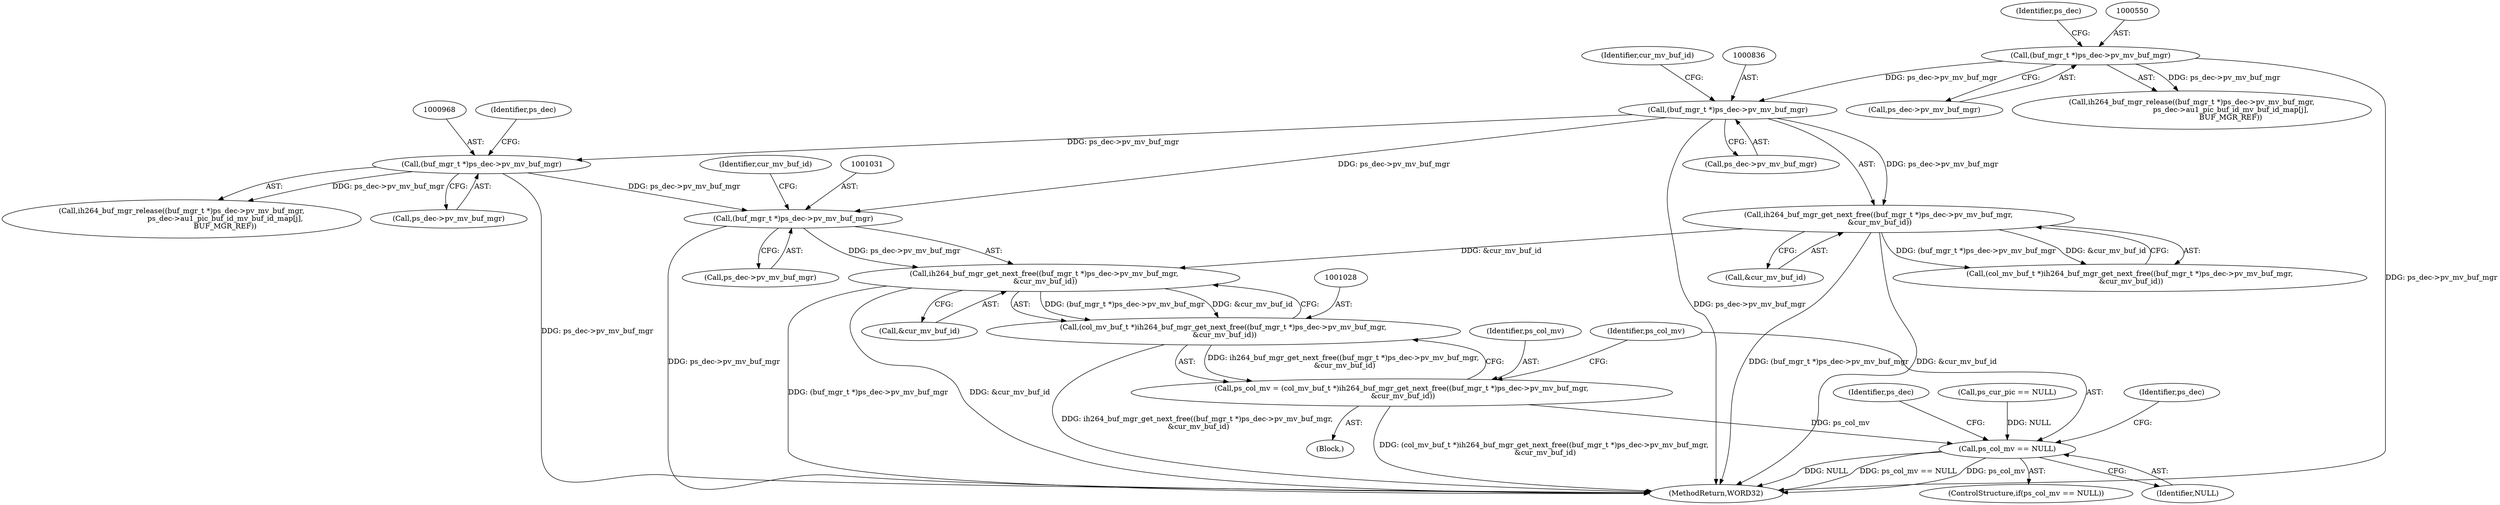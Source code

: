 digraph "0_Android_e629194c62a9a129ce378e08cb1059a8a53f1795_2@API" {
"1001029" [label="(Call,ih264_buf_mgr_get_next_free((buf_mgr_t *)ps_dec->pv_mv_buf_mgr,\n &cur_mv_buf_id))"];
"1001030" [label="(Call,(buf_mgr_t *)ps_dec->pv_mv_buf_mgr)"];
"1000967" [label="(Call,(buf_mgr_t *)ps_dec->pv_mv_buf_mgr)"];
"1000835" [label="(Call,(buf_mgr_t *)ps_dec->pv_mv_buf_mgr)"];
"1000549" [label="(Call,(buf_mgr_t *)ps_dec->pv_mv_buf_mgr)"];
"1000834" [label="(Call,ih264_buf_mgr_get_next_free((buf_mgr_t *)ps_dec->pv_mv_buf_mgr,\n &cur_mv_buf_id))"];
"1001027" [label="(Call,(col_mv_buf_t *)ih264_buf_mgr_get_next_free((buf_mgr_t *)ps_dec->pv_mv_buf_mgr,\n &cur_mv_buf_id))"];
"1001025" [label="(Call,ps_col_mv = (col_mv_buf_t *)ih264_buf_mgr_get_next_free((buf_mgr_t *)ps_dec->pv_mv_buf_mgr,\n &cur_mv_buf_id))"];
"1001038" [label="(Call,ps_col_mv == NULL)"];
"1000551" [label="(Call,ps_dec->pv_mv_buf_mgr)"];
"1001036" [label="(Identifier,cur_mv_buf_id)"];
"1001014" [label="(Call,ps_cur_pic == NULL)"];
"1001029" [label="(Call,ih264_buf_mgr_get_next_free((buf_mgr_t *)ps_dec->pv_mv_buf_mgr,\n &cur_mv_buf_id))"];
"1000837" [label="(Call,ps_dec->pv_mv_buf_mgr)"];
"1000548" [label="(Call,ih264_buf_mgr_release((buf_mgr_t *)ps_dec->pv_mv_buf_mgr,\n                                  ps_dec->au1_pic_buf_id_mv_buf_id_map[j],\n                                  BUF_MGR_REF))"];
"1000832" [label="(Call,(col_mv_buf_t *)ih264_buf_mgr_get_next_free((buf_mgr_t *)ps_dec->pv_mv_buf_mgr,\n &cur_mv_buf_id))"];
"1001039" [label="(Identifier,ps_col_mv)"];
"1000966" [label="(Call,ih264_buf_mgr_release((buf_mgr_t *)ps_dec->pv_mv_buf_mgr,\n                                      ps_dec->au1_pic_buf_id_mv_buf_id_map[j],\n                                      BUF_MGR_REF))"];
"1001030" [label="(Call,(buf_mgr_t *)ps_dec->pv_mv_buf_mgr)"];
"1002052" [label="(MethodReturn,WORD32)"];
"1000967" [label="(Call,(buf_mgr_t *)ps_dec->pv_mv_buf_mgr)"];
"1001037" [label="(ControlStructure,if(ps_col_mv == NULL))"];
"1001026" [label="(Identifier,ps_col_mv)"];
"1000549" [label="(Call,(buf_mgr_t *)ps_dec->pv_mv_buf_mgr)"];
"1000841" [label="(Identifier,cur_mv_buf_id)"];
"1001035" [label="(Call,&cur_mv_buf_id)"];
"1000840" [label="(Call,&cur_mv_buf_id)"];
"1000944" [label="(Block,)"];
"1000835" [label="(Call,(buf_mgr_t *)ps_dec->pv_mv_buf_mgr)"];
"1001038" [label="(Call,ps_col_mv == NULL)"];
"1001044" [label="(Identifier,ps_dec)"];
"1001051" [label="(Identifier,ps_dec)"];
"1000834" [label="(Call,ih264_buf_mgr_get_next_free((buf_mgr_t *)ps_dec->pv_mv_buf_mgr,\n &cur_mv_buf_id))"];
"1000974" [label="(Identifier,ps_dec)"];
"1001025" [label="(Call,ps_col_mv = (col_mv_buf_t *)ih264_buf_mgr_get_next_free((buf_mgr_t *)ps_dec->pv_mv_buf_mgr,\n &cur_mv_buf_id))"];
"1001027" [label="(Call,(col_mv_buf_t *)ih264_buf_mgr_get_next_free((buf_mgr_t *)ps_dec->pv_mv_buf_mgr,\n &cur_mv_buf_id))"];
"1001032" [label="(Call,ps_dec->pv_mv_buf_mgr)"];
"1000969" [label="(Call,ps_dec->pv_mv_buf_mgr)"];
"1001040" [label="(Identifier,NULL)"];
"1000556" [label="(Identifier,ps_dec)"];
"1001029" -> "1001027"  [label="AST: "];
"1001029" -> "1001035"  [label="CFG: "];
"1001030" -> "1001029"  [label="AST: "];
"1001035" -> "1001029"  [label="AST: "];
"1001027" -> "1001029"  [label="CFG: "];
"1001029" -> "1002052"  [label="DDG: &cur_mv_buf_id"];
"1001029" -> "1002052"  [label="DDG: (buf_mgr_t *)ps_dec->pv_mv_buf_mgr"];
"1001029" -> "1001027"  [label="DDG: (buf_mgr_t *)ps_dec->pv_mv_buf_mgr"];
"1001029" -> "1001027"  [label="DDG: &cur_mv_buf_id"];
"1001030" -> "1001029"  [label="DDG: ps_dec->pv_mv_buf_mgr"];
"1000834" -> "1001029"  [label="DDG: &cur_mv_buf_id"];
"1001030" -> "1001032"  [label="CFG: "];
"1001031" -> "1001030"  [label="AST: "];
"1001032" -> "1001030"  [label="AST: "];
"1001036" -> "1001030"  [label="CFG: "];
"1001030" -> "1002052"  [label="DDG: ps_dec->pv_mv_buf_mgr"];
"1000967" -> "1001030"  [label="DDG: ps_dec->pv_mv_buf_mgr"];
"1000835" -> "1001030"  [label="DDG: ps_dec->pv_mv_buf_mgr"];
"1000967" -> "1000966"  [label="AST: "];
"1000967" -> "1000969"  [label="CFG: "];
"1000968" -> "1000967"  [label="AST: "];
"1000969" -> "1000967"  [label="AST: "];
"1000974" -> "1000967"  [label="CFG: "];
"1000967" -> "1002052"  [label="DDG: ps_dec->pv_mv_buf_mgr"];
"1000967" -> "1000966"  [label="DDG: ps_dec->pv_mv_buf_mgr"];
"1000835" -> "1000967"  [label="DDG: ps_dec->pv_mv_buf_mgr"];
"1000835" -> "1000834"  [label="AST: "];
"1000835" -> "1000837"  [label="CFG: "];
"1000836" -> "1000835"  [label="AST: "];
"1000837" -> "1000835"  [label="AST: "];
"1000841" -> "1000835"  [label="CFG: "];
"1000835" -> "1002052"  [label="DDG: ps_dec->pv_mv_buf_mgr"];
"1000835" -> "1000834"  [label="DDG: ps_dec->pv_mv_buf_mgr"];
"1000549" -> "1000835"  [label="DDG: ps_dec->pv_mv_buf_mgr"];
"1000549" -> "1000548"  [label="AST: "];
"1000549" -> "1000551"  [label="CFG: "];
"1000550" -> "1000549"  [label="AST: "];
"1000551" -> "1000549"  [label="AST: "];
"1000556" -> "1000549"  [label="CFG: "];
"1000549" -> "1002052"  [label="DDG: ps_dec->pv_mv_buf_mgr"];
"1000549" -> "1000548"  [label="DDG: ps_dec->pv_mv_buf_mgr"];
"1000834" -> "1000832"  [label="AST: "];
"1000834" -> "1000840"  [label="CFG: "];
"1000840" -> "1000834"  [label="AST: "];
"1000832" -> "1000834"  [label="CFG: "];
"1000834" -> "1002052"  [label="DDG: (buf_mgr_t *)ps_dec->pv_mv_buf_mgr"];
"1000834" -> "1002052"  [label="DDG: &cur_mv_buf_id"];
"1000834" -> "1000832"  [label="DDG: (buf_mgr_t *)ps_dec->pv_mv_buf_mgr"];
"1000834" -> "1000832"  [label="DDG: &cur_mv_buf_id"];
"1001027" -> "1001025"  [label="AST: "];
"1001028" -> "1001027"  [label="AST: "];
"1001025" -> "1001027"  [label="CFG: "];
"1001027" -> "1002052"  [label="DDG: ih264_buf_mgr_get_next_free((buf_mgr_t *)ps_dec->pv_mv_buf_mgr,\n &cur_mv_buf_id)"];
"1001027" -> "1001025"  [label="DDG: ih264_buf_mgr_get_next_free((buf_mgr_t *)ps_dec->pv_mv_buf_mgr,\n &cur_mv_buf_id)"];
"1001025" -> "1000944"  [label="AST: "];
"1001026" -> "1001025"  [label="AST: "];
"1001039" -> "1001025"  [label="CFG: "];
"1001025" -> "1002052"  [label="DDG: (col_mv_buf_t *)ih264_buf_mgr_get_next_free((buf_mgr_t *)ps_dec->pv_mv_buf_mgr,\n &cur_mv_buf_id)"];
"1001025" -> "1001038"  [label="DDG: ps_col_mv"];
"1001038" -> "1001037"  [label="AST: "];
"1001038" -> "1001040"  [label="CFG: "];
"1001039" -> "1001038"  [label="AST: "];
"1001040" -> "1001038"  [label="AST: "];
"1001044" -> "1001038"  [label="CFG: "];
"1001051" -> "1001038"  [label="CFG: "];
"1001038" -> "1002052"  [label="DDG: NULL"];
"1001038" -> "1002052"  [label="DDG: ps_col_mv == NULL"];
"1001038" -> "1002052"  [label="DDG: ps_col_mv"];
"1001014" -> "1001038"  [label="DDG: NULL"];
}
